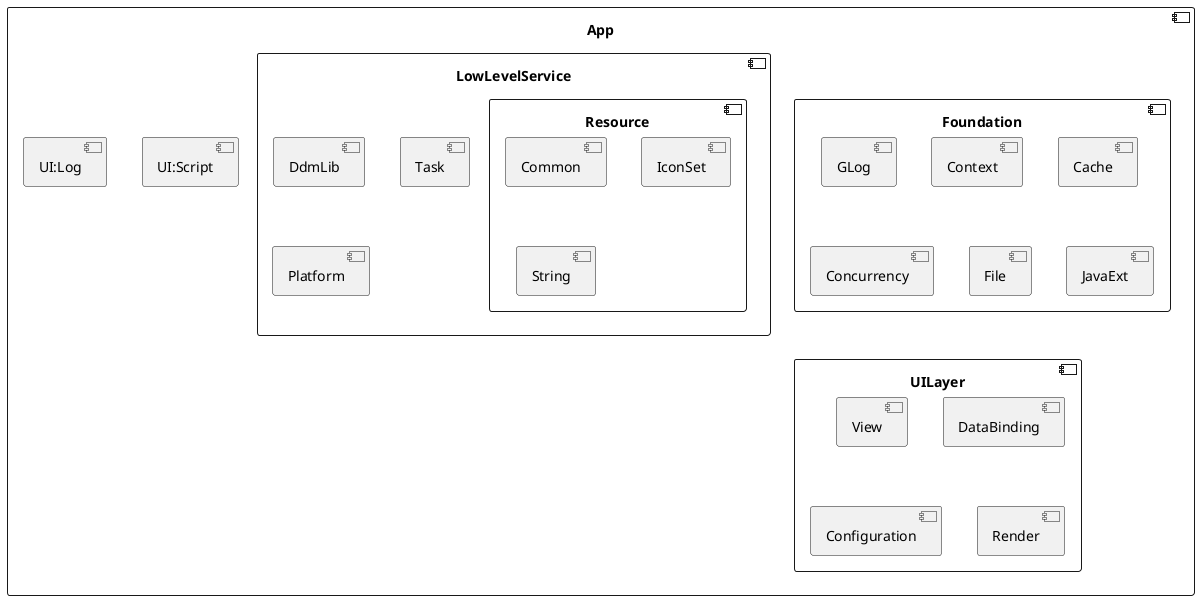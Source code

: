 @startuml
component [App] {
    component [UI:Script]
    component [UI:Log]
    component [Foundation] {
        component [GLog]
        component [Context]
        component [Cache]
        component [Concurrency]
        component [File]
        component [JavaExt]
    }
    component [LowLevelService] {
        component [DdmLib]
        component [Task]
        component [Resource] {
            component [Common]
            component [IconSet]
            component [String]
        }
        component [Platform]
    }
    component [UILayer] {
        component [View]
        component [DataBinding]
        component [Configuration]
        component [Render]
    }
}
@enduml